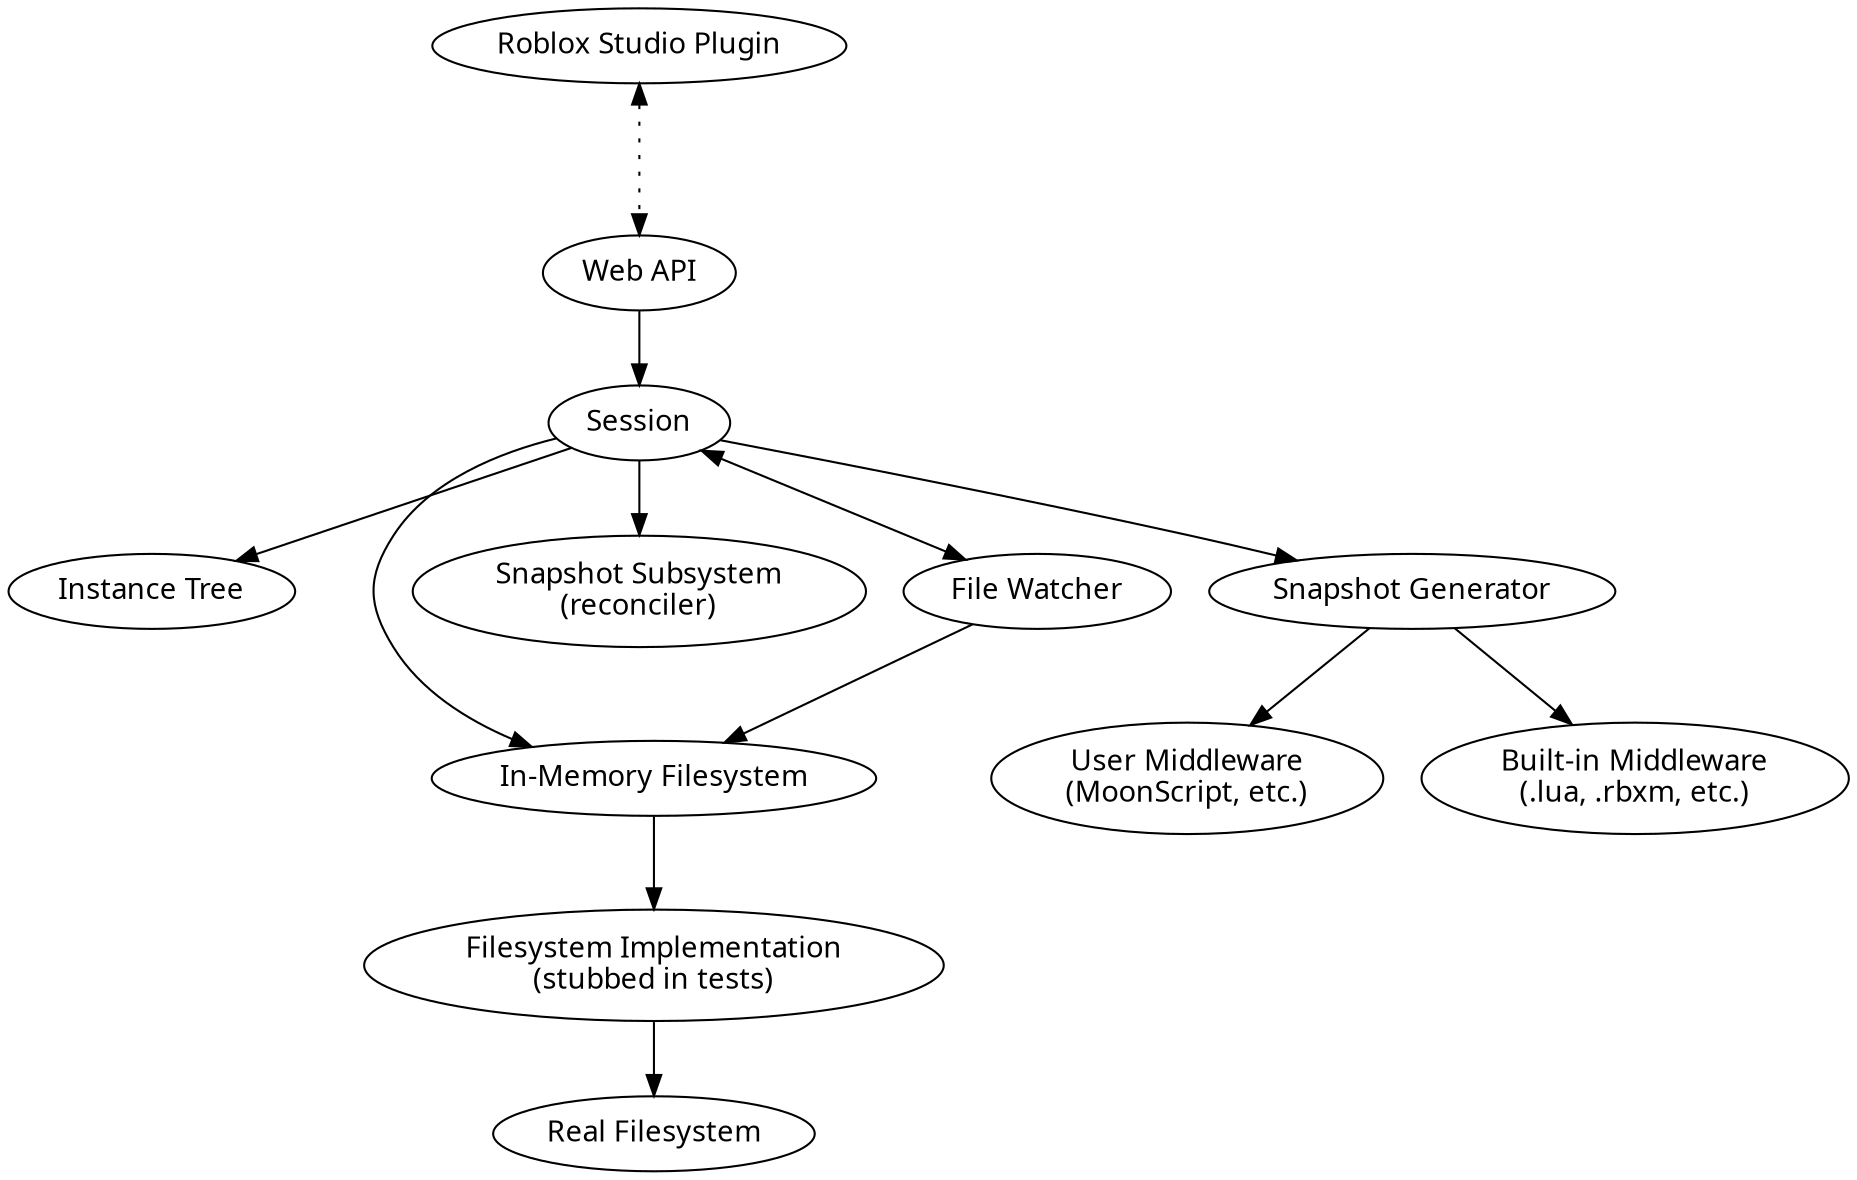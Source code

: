 digraph Rojo {
	concentrate = true;
	node [fontname = "sans-serif"];

	plugin [label="Roblox Studio Plugin"]
	session [label="Session"]
	rbx_tree [label="Instance Tree"]
	imfs [label="In-Memory Filesystem"]
	fs_impl [label="Filesystem Implementation\n(stubbed in tests)"]
	fs [label="Real Filesystem"]
	snapshot_subsystem [label="Snapshot Subsystem\n(reconciler)"]
	snapshot_generator [label="Snapshot Generator"]
	user_middleware [label="User Middleware\n(MoonScript, etc.)"]
	builtin_middleware [label="Built-in Middleware\n(.lua, .rbxm, etc.)"]
	api [label="Web API"]
	file_watcher [label="File Watcher"]

	session -> imfs
	session -> rbx_tree
	session -> snapshot_subsystem
	session -> snapshot_generator
	session -> file_watcher [dir="both"]
	file_watcher -> imfs
	snapshot_generator -> user_middleware
	snapshot_generator -> builtin_middleware
	plugin -> api [style="dotted"; dir="both"; minlen=2]
	api -> session
	imfs -> fs_impl
	fs_impl -> fs
}
